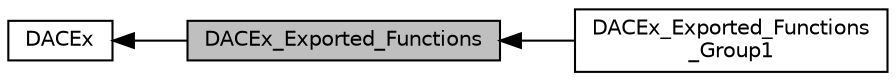 digraph "DACEx_Exported_Functions"
{
  edge [fontname="Helvetica",fontsize="10",labelfontname="Helvetica",labelfontsize="10"];
  node [fontname="Helvetica",fontsize="10",shape=record];
  rankdir=LR;
  Node0 [label="DACEx_Exported_Functions",height=0.2,width=0.4,color="black", fillcolor="grey75", style="filled", fontcolor="black"];
  Node2 [label="DACEx_Exported_Functions\l_Group1",height=0.2,width=0.4,color="black", fillcolor="white", style="filled",URL="$group___d_a_c_ex___exported___functions___group1.html"];
  Node1 [label="DACEx",height=0.2,width=0.4,color="black", fillcolor="white", style="filled",URL="$group___d_a_c_ex.html",tooltip="DAC driver modules. "];
  Node1->Node0 [shape=plaintext, dir="back", style="solid"];
  Node0->Node2 [shape=plaintext, dir="back", style="solid"];
}

